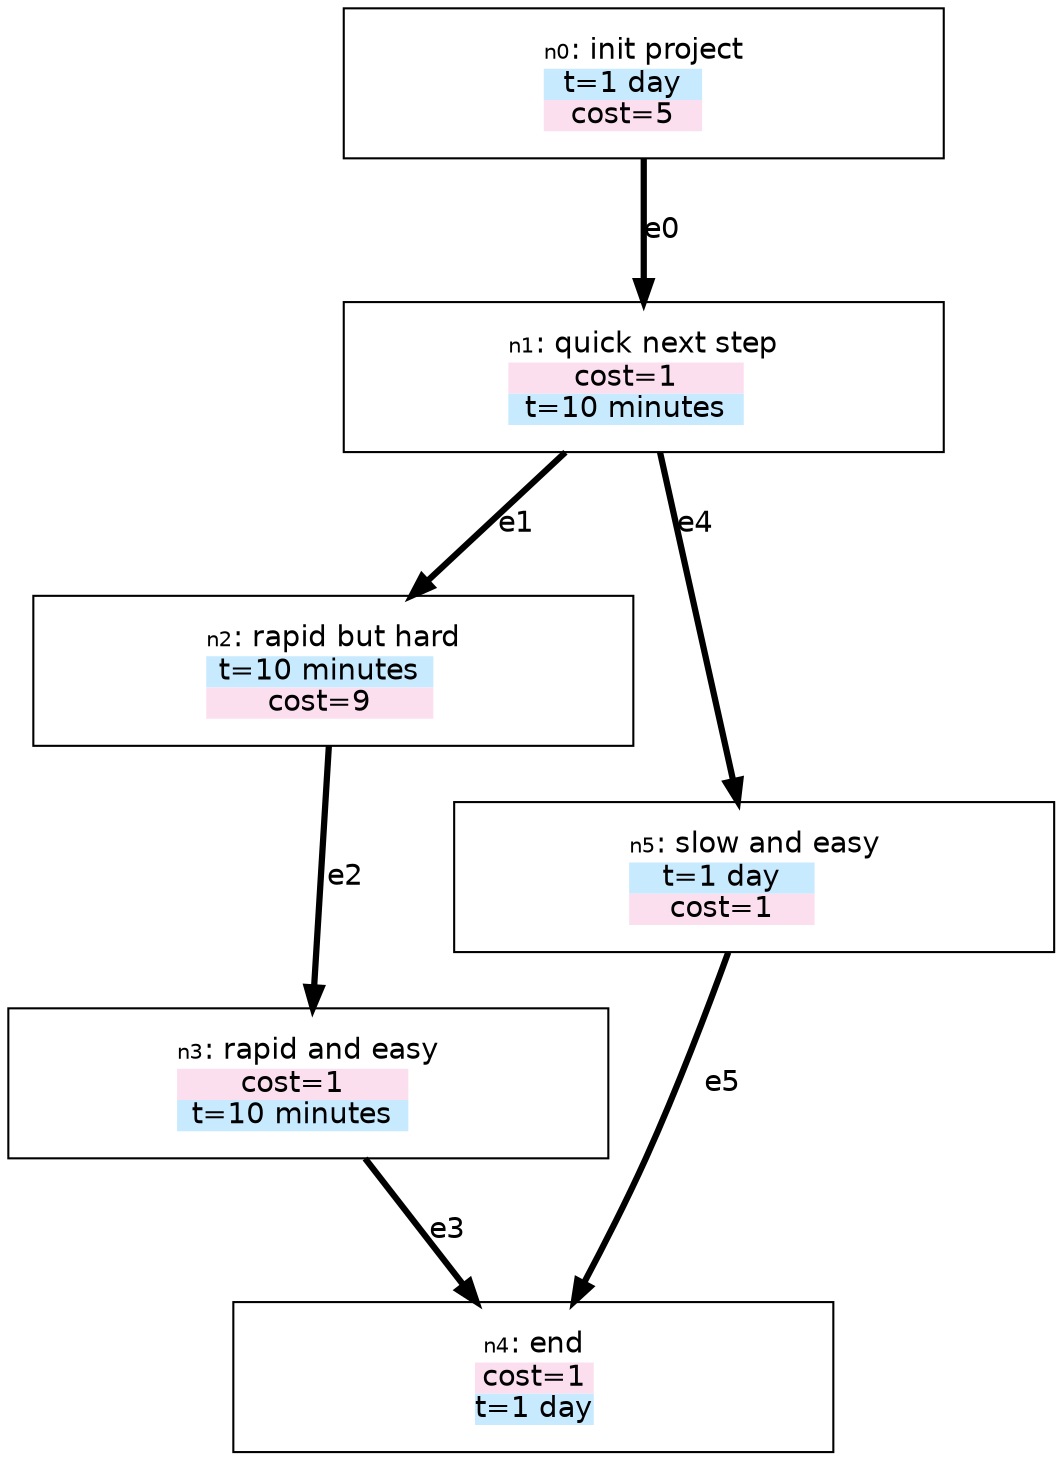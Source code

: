 digraph {

    graph [fontname = "helvetica" rankdir="TB" ranksep=0.75 nodesep=0.5];
    node [fontname = "helvetica" shape = "box" width=2.5 style=filled];
    edge [fontname = "helvetica" penwidth=3 color="#000000"];

    n0 [width=4 height=1 label=< <TABLE BORDER="0" CELLPADDING="0" CELLSPACING="0">
    <TR>
        <TD COLSPAN="2"><FONT POINT-SIZE="10">n0</FONT>: init project</TD>
    </TR>
    
        
           <TR>
<TD BGCOLOR="#C7EAFF"><FONT COLOR="#000000">t=1 day</FONT></TD>
</TR>
        
           <TR>
<TD BGCOLOR="#FCDFEF"><FONT COLOR="#000000">cost=5</FONT></TD>
</TR>
        
    
   </TABLE>
> fillcolor="#FFFFFF"]
    n1 [width=4 height=1 label=< <TABLE BORDER="0" CELLPADDING="0" CELLSPACING="0">
    <TR>
        <TD COLSPAN="2"><FONT POINT-SIZE="10">n1</FONT>: quick next step</TD>
    </TR>
    
        
           <TR>
<TD BGCOLOR="#FCDFEF"><FONT COLOR="#000000">cost=1</FONT></TD>
</TR>
        
           <TR>
<TD BGCOLOR="#C7EAFF"><FONT COLOR="#000000">t=10 minutes</FONT></TD>
</TR>
        
    
   </TABLE>
> fillcolor="#FFFFFF"]
    n2 [width=4 height=1 label=< <TABLE BORDER="0" CELLPADDING="0" CELLSPACING="0">
    <TR>
        <TD COLSPAN="2"><FONT POINT-SIZE="10">n2</FONT>: rapid but hard</TD>
    </TR>
    
        
           <TR>
<TD BGCOLOR="#C7EAFF"><FONT COLOR="#000000">t=10 minutes</FONT></TD>
</TR>
        
           <TR>
<TD BGCOLOR="#FCDFEF"><FONT COLOR="#000000">cost=9</FONT></TD>
</TR>
        
    
   </TABLE>
> fillcolor="#FFFFFF"]
    n3 [width=4 height=1 label=< <TABLE BORDER="0" CELLPADDING="0" CELLSPACING="0">
    <TR>
        <TD COLSPAN="2"><FONT POINT-SIZE="10">n3</FONT>: rapid and easy</TD>
    </TR>
    
        
           <TR>
<TD BGCOLOR="#FCDFEF"><FONT COLOR="#000000">cost=1</FONT></TD>
</TR>
        
           <TR>
<TD BGCOLOR="#C7EAFF"><FONT COLOR="#000000">t=10 minutes</FONT></TD>
</TR>
        
    
   </TABLE>
> fillcolor="#FFFFFF"]
    n4 [width=4 height=1 label=< <TABLE BORDER="0" CELLPADDING="0" CELLSPACING="0">
    <TR>
        <TD COLSPAN="2"><FONT POINT-SIZE="10">n4</FONT>: end</TD>
    </TR>
    
        
           <TR>
<TD BGCOLOR="#FCDFEF"><FONT COLOR="#000000">cost=1</FONT></TD>
</TR>
        
           <TR>
<TD BGCOLOR="#C7EAFF"><FONT COLOR="#000000">t=1 day</FONT></TD>
</TR>
        
    
   </TABLE>
> fillcolor="#FFFFFF"]
    n5 [width=4 height=1 label=< <TABLE BORDER="0" CELLPADDING="0" CELLSPACING="0">
    <TR>
        <TD COLSPAN="2"><FONT POINT-SIZE="10">n5</FONT>: slow and easy</TD>
    </TR>
    
        
           <TR>
<TD BGCOLOR="#C7EAFF"><FONT COLOR="#000000">t=1 day</FONT></TD>
</TR>
        
           <TR>
<TD BGCOLOR="#FCDFEF"><FONT COLOR="#000000">cost=1</FONT></TD>
</TR>
        
    
   </TABLE>
> fillcolor="#FFFFFF"]

    "n0" -> "n1" [label="e0"];
    "n1" -> "n2" [label="e1"];
    "n2" -> "n3" [label="e2"];
    "n3" -> "n4" [label="e3"];
    "n1" -> "n5" [label="e4"];
    "n5" -> "n4" [label="e5"];

}
